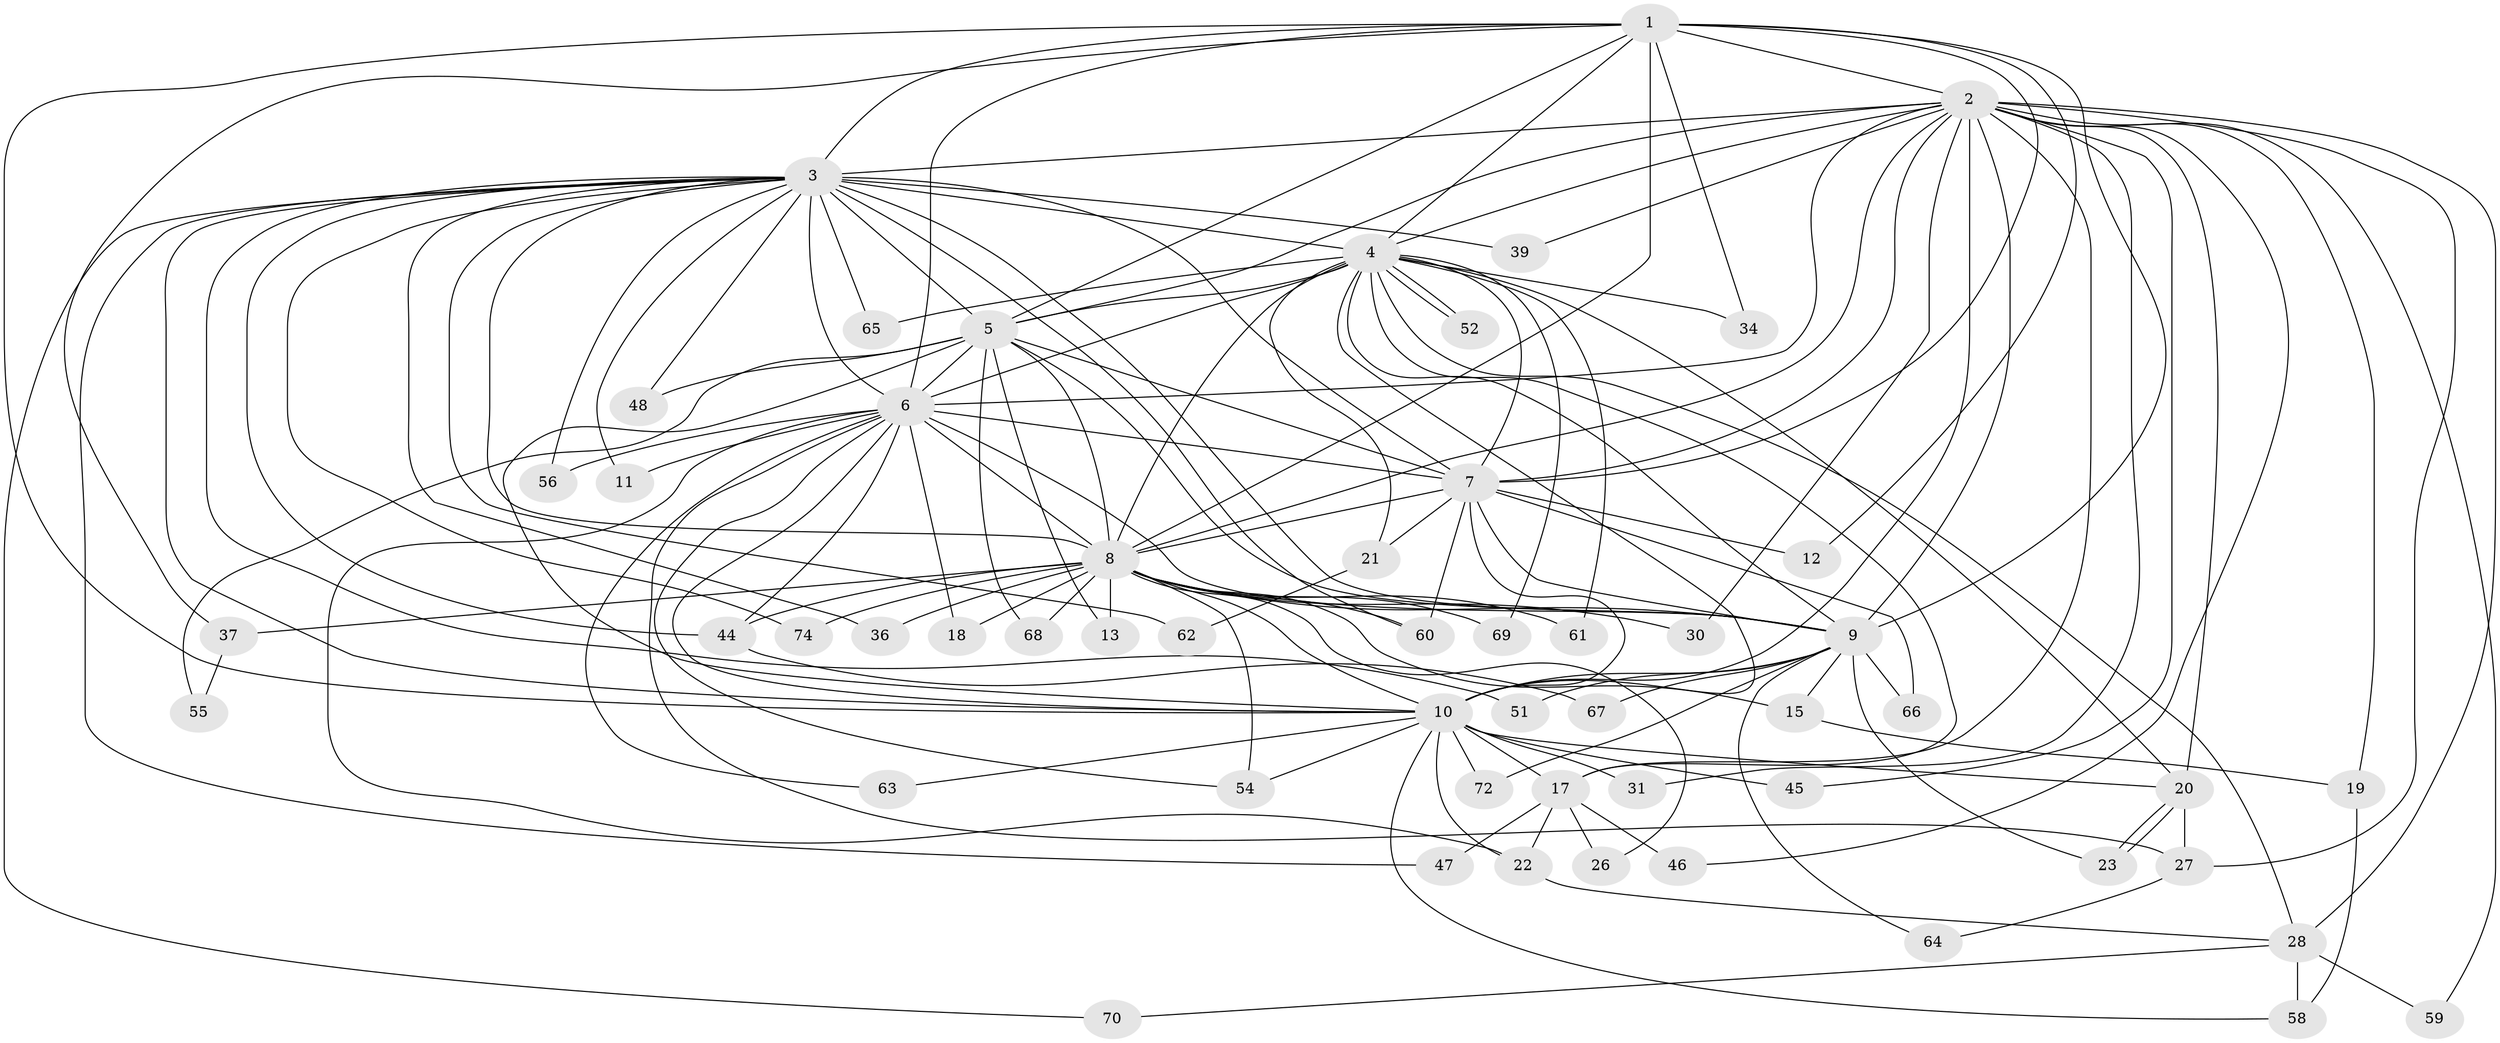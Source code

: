 // original degree distribution, {12: 0.013333333333333334, 22: 0.02666666666666667, 21: 0.02666666666666667, 14: 0.013333333333333334, 20: 0.02666666666666667, 13: 0.013333333333333334, 18: 0.013333333333333334, 2: 0.6, 6: 0.02666666666666667, 3: 0.13333333333333333, 5: 0.04, 4: 0.06666666666666667}
// Generated by graph-tools (version 1.1) at 2025/41/03/06/25 10:41:32]
// undirected, 55 vertices, 145 edges
graph export_dot {
graph [start="1"]
  node [color=gray90,style=filled];
  1 [super="+24"];
  2 [super="+38"];
  3 [super="+14"];
  4 [super="+16"];
  5 [super="+32"];
  6 [super="+41"];
  7 [super="+25"];
  8 [super="+53"];
  9 [super="+49"];
  10 [super="+29"];
  11;
  12;
  13;
  15;
  17 [super="+35"];
  18;
  19;
  20 [super="+50"];
  21;
  22 [super="+43"];
  23 [super="+40"];
  26;
  27 [super="+42"];
  28 [super="+33"];
  30;
  31;
  34;
  36;
  37 [super="+75"];
  39;
  44;
  45;
  46;
  47;
  48;
  51;
  52;
  54 [super="+57"];
  55;
  56;
  58 [super="+73"];
  59;
  60 [super="+71"];
  61;
  62;
  63;
  64;
  65;
  66;
  67;
  68;
  69;
  70;
  72;
  74;
  1 -- 2 [weight=2];
  1 -- 3;
  1 -- 4;
  1 -- 5;
  1 -- 6;
  1 -- 7;
  1 -- 8;
  1 -- 9;
  1 -- 10;
  1 -- 12;
  1 -- 37;
  1 -- 34;
  2 -- 3;
  2 -- 4;
  2 -- 5;
  2 -- 6;
  2 -- 7;
  2 -- 8;
  2 -- 9;
  2 -- 10 [weight=2];
  2 -- 17;
  2 -- 19;
  2 -- 27;
  2 -- 30;
  2 -- 31;
  2 -- 39;
  2 -- 45;
  2 -- 46;
  2 -- 59;
  2 -- 20;
  2 -- 28;
  3 -- 4 [weight=2];
  3 -- 5;
  3 -- 6;
  3 -- 7 [weight=2];
  3 -- 8;
  3 -- 9 [weight=2];
  3 -- 10;
  3 -- 11;
  3 -- 36;
  3 -- 39;
  3 -- 47;
  3 -- 48;
  3 -- 51;
  3 -- 56;
  3 -- 62;
  3 -- 65;
  3 -- 74;
  3 -- 70;
  3 -- 44;
  3 -- 60;
  4 -- 5;
  4 -- 6 [weight=2];
  4 -- 7;
  4 -- 8;
  4 -- 9;
  4 -- 10;
  4 -- 20;
  4 -- 21;
  4 -- 28;
  4 -- 34;
  4 -- 52;
  4 -- 52;
  4 -- 61;
  4 -- 65;
  4 -- 69;
  4 -- 17;
  5 -- 6;
  5 -- 7;
  5 -- 8;
  5 -- 9 [weight=2];
  5 -- 10;
  5 -- 13;
  5 -- 48;
  5 -- 55;
  5 -- 68;
  6 -- 7;
  6 -- 8;
  6 -- 9;
  6 -- 10;
  6 -- 11;
  6 -- 18;
  6 -- 22;
  6 -- 27;
  6 -- 44;
  6 -- 54;
  6 -- 56;
  6 -- 63;
  7 -- 8;
  7 -- 9;
  7 -- 10;
  7 -- 12;
  7 -- 21;
  7 -- 66;
  7 -- 60;
  8 -- 9;
  8 -- 10;
  8 -- 13;
  8 -- 15;
  8 -- 18;
  8 -- 26;
  8 -- 30;
  8 -- 36;
  8 -- 37 [weight=2];
  8 -- 54;
  8 -- 61;
  8 -- 69;
  8 -- 74;
  8 -- 44;
  8 -- 68;
  8 -- 60;
  9 -- 10;
  9 -- 15;
  9 -- 51;
  9 -- 64;
  9 -- 66;
  9 -- 67;
  9 -- 72;
  9 -- 23;
  10 -- 17 [weight=2];
  10 -- 20;
  10 -- 22;
  10 -- 31;
  10 -- 45;
  10 -- 58;
  10 -- 63;
  10 -- 72;
  10 -- 54;
  15 -- 19;
  17 -- 26;
  17 -- 46;
  17 -- 47;
  17 -- 22;
  19 -- 58;
  20 -- 23;
  20 -- 23;
  20 -- 27;
  21 -- 62;
  22 -- 28;
  27 -- 64;
  28 -- 59;
  28 -- 70;
  28 -- 58;
  37 -- 55;
  44 -- 67;
}

